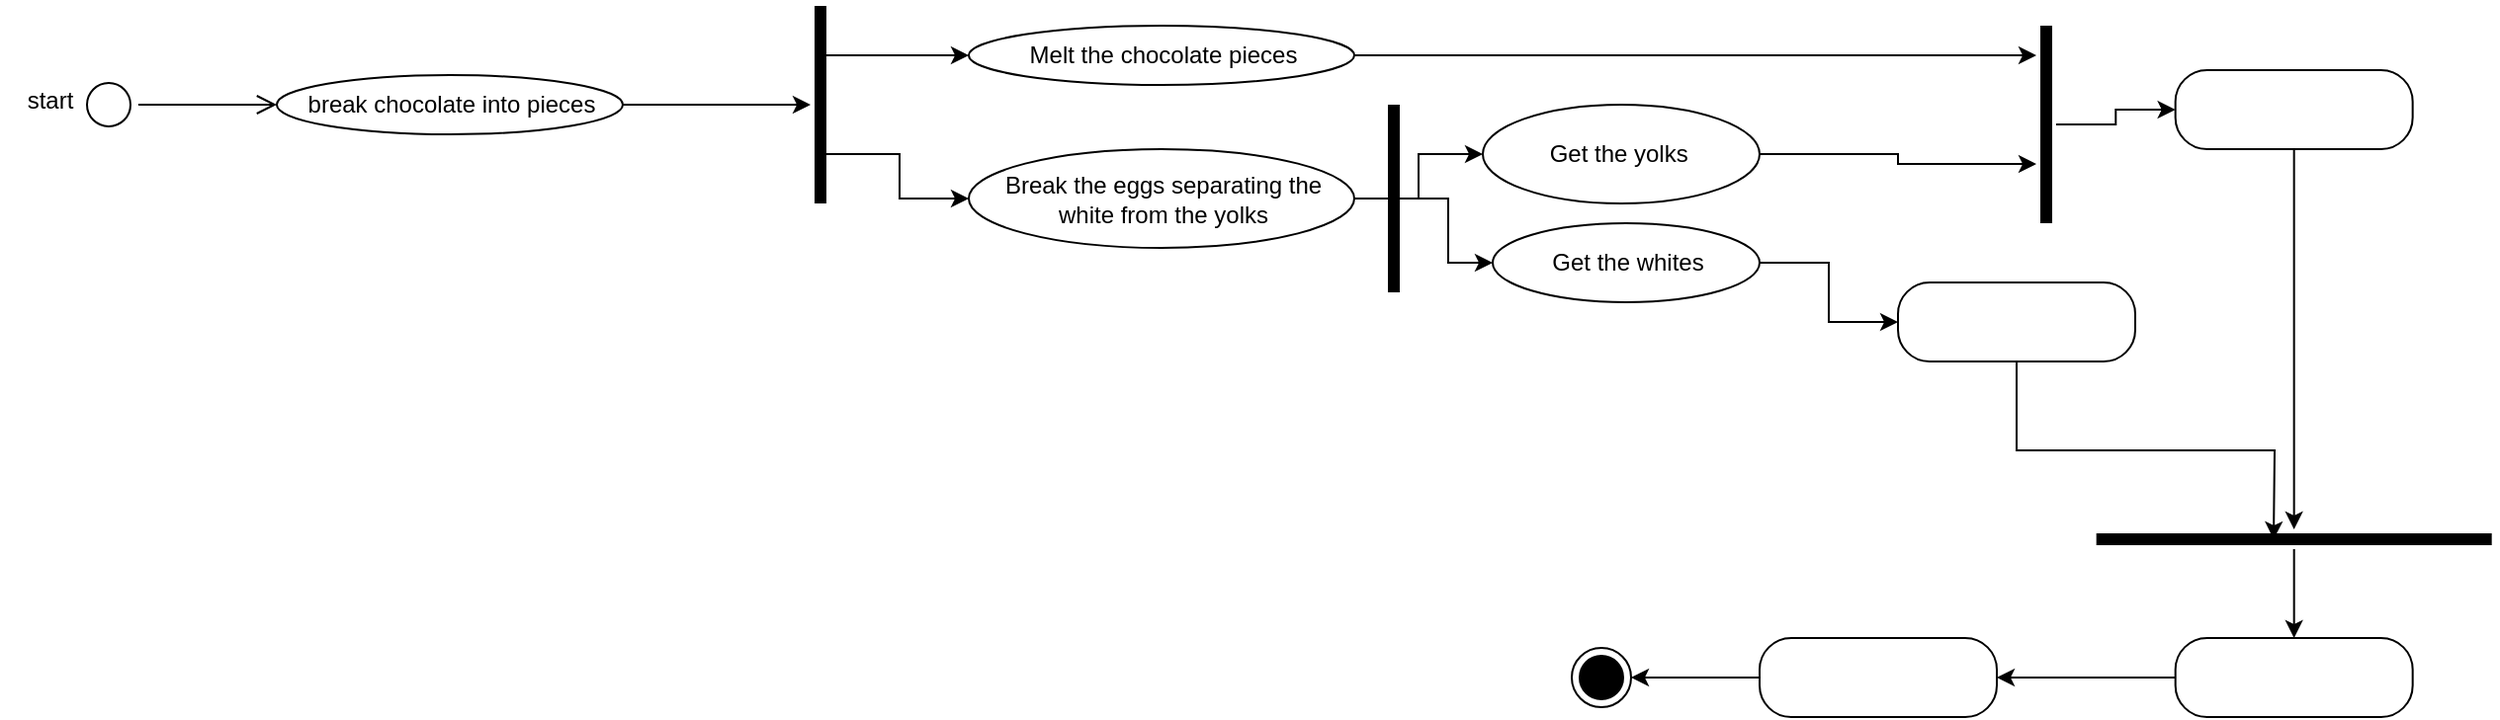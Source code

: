 <mxfile version="28.2.5">
  <diagram name="Page-1" id="KmmlbRZhbPIOCJxyonni">
    <mxGraphModel dx="1090" dy="-508" grid="1" gridSize="10" guides="1" tooltips="1" connect="1" arrows="1" fold="1" page="1" pageScale="1" pageWidth="827" pageHeight="1169" math="0" shadow="0">
      <root>
        <mxCell id="0" />
        <mxCell id="1" parent="0" />
        <mxCell id="41Hu6G0fE5x8JKcT9YE6-1" value="" style="ellipse;html=1;shape=startState;" vertex="1" parent="1">
          <mxGeometry x="390" y="2245" width="30" height="30" as="geometry" />
        </mxCell>
        <mxCell id="41Hu6G0fE5x8JKcT9YE6-2" value="" style="edgeStyle=orthogonalEdgeStyle;html=1;verticalAlign=bottom;endArrow=open;endSize=8;rounded=0;" edge="1" parent="1" source="41Hu6G0fE5x8JKcT9YE6-1" target="41Hu6G0fE5x8JKcT9YE6-5">
          <mxGeometry relative="1" as="geometry">
            <mxPoint x="490" y="2260" as="targetPoint" />
          </mxGeometry>
        </mxCell>
        <mxCell id="41Hu6G0fE5x8JKcT9YE6-3" value="start" style="text;html=1;align=center;verticalAlign=middle;resizable=0;points=[];autosize=1;strokeColor=none;fillColor=none;" vertex="1" parent="1">
          <mxGeometry x="350" y="2242.5" width="50" height="30" as="geometry" />
        </mxCell>
        <mxCell id="41Hu6G0fE5x8JKcT9YE6-4" style="edgeStyle=orthogonalEdgeStyle;rounded=0;orthogonalLoop=1;jettySize=auto;html=1;" edge="1" parent="1" source="41Hu6G0fE5x8JKcT9YE6-5" target="41Hu6G0fE5x8JKcT9YE6-10">
          <mxGeometry relative="1" as="geometry">
            <mxPoint x="750" y="2260" as="targetPoint" />
          </mxGeometry>
        </mxCell>
        <mxCell id="41Hu6G0fE5x8JKcT9YE6-5" value="break chocolate into pieces" style="ellipse;html=1;" vertex="1" parent="1">
          <mxGeometry x="490" y="2245" width="175" height="30" as="geometry" />
        </mxCell>
        <mxCell id="41Hu6G0fE5x8JKcT9YE6-6" style="edgeStyle=orthogonalEdgeStyle;rounded=0;orthogonalLoop=1;jettySize=auto;html=1;exitX=1;exitY=0.5;exitDx=0;exitDy=0;" edge="1" parent="1" source="41Hu6G0fE5x8JKcT9YE6-7">
          <mxGeometry relative="1" as="geometry">
            <mxPoint x="1380" y="2235" as="targetPoint" />
          </mxGeometry>
        </mxCell>
        <mxCell id="41Hu6G0fE5x8JKcT9YE6-7" value="Melt the chocolate pieces" style="ellipse;html=1;" vertex="1" parent="1">
          <mxGeometry x="840" y="2220" width="195" height="30" as="geometry" />
        </mxCell>
        <mxCell id="41Hu6G0fE5x8JKcT9YE6-8" style="edgeStyle=orthogonalEdgeStyle;rounded=0;orthogonalLoop=1;jettySize=auto;html=1;exitX=0.25;exitY=0.5;exitDx=0;exitDy=0;exitPerimeter=0;entryX=0;entryY=0.5;entryDx=0;entryDy=0;" edge="1" parent="1" source="41Hu6G0fE5x8JKcT9YE6-10" target="41Hu6G0fE5x8JKcT9YE6-7">
          <mxGeometry relative="1" as="geometry" />
        </mxCell>
        <mxCell id="41Hu6G0fE5x8JKcT9YE6-9" style="edgeStyle=orthogonalEdgeStyle;rounded=0;orthogonalLoop=1;jettySize=auto;html=1;exitX=0.75;exitY=0.5;exitDx=0;exitDy=0;exitPerimeter=0;entryX=0;entryY=0.5;entryDx=0;entryDy=0;" edge="1" parent="1" source="41Hu6G0fE5x8JKcT9YE6-10" target="41Hu6G0fE5x8JKcT9YE6-13">
          <mxGeometry relative="1" as="geometry">
            <mxPoint x="840" y="2285" as="targetPoint" />
          </mxGeometry>
        </mxCell>
        <mxCell id="41Hu6G0fE5x8JKcT9YE6-10" value="" style="shape=line;html=1;strokeWidth=6;strokeColor=#000000;direction=south;" vertex="1" parent="1">
          <mxGeometry x="760" y="2210" width="10" height="100" as="geometry" />
        </mxCell>
        <mxCell id="41Hu6G0fE5x8JKcT9YE6-11" style="edgeStyle=orthogonalEdgeStyle;rounded=0;orthogonalLoop=1;jettySize=auto;html=1;exitX=1;exitY=0.5;exitDx=0;exitDy=0;" edge="1" parent="1" source="41Hu6G0fE5x8JKcT9YE6-13" target="41Hu6G0fE5x8JKcT9YE6-15">
          <mxGeometry relative="1" as="geometry">
            <mxPoint x="1130" y="2285" as="targetPoint" />
          </mxGeometry>
        </mxCell>
        <mxCell id="41Hu6G0fE5x8JKcT9YE6-12" style="edgeStyle=orthogonalEdgeStyle;rounded=0;orthogonalLoop=1;jettySize=auto;html=1;entryX=0;entryY=0.5;entryDx=0;entryDy=0;" edge="1" parent="1" source="41Hu6G0fE5x8JKcT9YE6-19" target="41Hu6G0fE5x8JKcT9YE6-17">
          <mxGeometry relative="1" as="geometry">
            <Array as="points" />
          </mxGeometry>
        </mxCell>
        <mxCell id="41Hu6G0fE5x8JKcT9YE6-13" value="Break the eggs separating the&lt;div&gt;white from the yolks&lt;/div&gt;" style="ellipse;html=1;" vertex="1" parent="1">
          <mxGeometry x="840" y="2282.5" width="195" height="50" as="geometry" />
        </mxCell>
        <mxCell id="41Hu6G0fE5x8JKcT9YE6-14" style="edgeStyle=orthogonalEdgeStyle;rounded=0;orthogonalLoop=1;jettySize=auto;html=1;" edge="1" parent="1" source="41Hu6G0fE5x8JKcT9YE6-15" target="41Hu6G0fE5x8JKcT9YE6-21">
          <mxGeometry relative="1" as="geometry">
            <mxPoint x="1380" y="2260" as="targetPoint" />
            <Array as="points">
              <mxPoint x="1310" y="2285" />
              <mxPoint x="1310" y="2290" />
            </Array>
          </mxGeometry>
        </mxCell>
        <mxCell id="41Hu6G0fE5x8JKcT9YE6-15" value="Get the yolks&amp;nbsp;" style="ellipse;html=1;" vertex="1" parent="1">
          <mxGeometry x="1100" y="2260" width="140" height="50" as="geometry" />
        </mxCell>
        <mxCell id="41Hu6G0fE5x8JKcT9YE6-16" style="edgeStyle=orthogonalEdgeStyle;rounded=0;orthogonalLoop=1;jettySize=auto;html=1;exitX=1;exitY=0.5;exitDx=0;exitDy=0;" edge="1" parent="1" source="41Hu6G0fE5x8JKcT9YE6-17" target="41Hu6G0fE5x8JKcT9YE6-25">
          <mxGeometry relative="1" as="geometry">
            <mxPoint x="1370" y="2370" as="targetPoint" />
          </mxGeometry>
        </mxCell>
        <mxCell id="41Hu6G0fE5x8JKcT9YE6-17" value="Get the whites" style="ellipse;html=1;" vertex="1" parent="1">
          <mxGeometry x="1105" y="2320" width="135" height="40" as="geometry" />
        </mxCell>
        <mxCell id="41Hu6G0fE5x8JKcT9YE6-19" value="" style="shape=line;html=1;strokeWidth=6;direction=south;strokeColor=light-dark(#000000,#000000);" vertex="1" parent="1">
          <mxGeometry x="1050" y="2260" width="10" height="95" as="geometry" />
        </mxCell>
        <mxCell id="41Hu6G0fE5x8JKcT9YE6-20" style="edgeStyle=orthogonalEdgeStyle;rounded=0;orthogonalLoop=1;jettySize=auto;html=1;" edge="1" parent="1" source="41Hu6G0fE5x8JKcT9YE6-21" target="41Hu6G0fE5x8JKcT9YE6-23">
          <mxGeometry relative="1" as="geometry">
            <mxPoint x="1440" y="2285" as="targetPoint" />
          </mxGeometry>
        </mxCell>
        <mxCell id="41Hu6G0fE5x8JKcT9YE6-21" value="" style="shape=line;html=1;strokeWidth=6;direction=south;strokeColor=#000000;" vertex="1" parent="1">
          <mxGeometry x="1380" y="2220" width="10" height="100" as="geometry" />
        </mxCell>
        <mxCell id="41Hu6G0fE5x8JKcT9YE6-22" style="edgeStyle=orthogonalEdgeStyle;rounded=0;orthogonalLoop=1;jettySize=auto;html=1;exitX=0.5;exitY=1;exitDx=0;exitDy=0;" edge="1" parent="1" source="41Hu6G0fE5x8JKcT9YE6-23" target="41Hu6G0fE5x8JKcT9YE6-27">
          <mxGeometry relative="1" as="geometry">
            <mxPoint x="1510.333" y="2480" as="targetPoint" />
          </mxGeometry>
        </mxCell>
        <mxCell id="41Hu6G0fE5x8JKcT9YE6-23" value="&lt;font style=&quot;color: rgb(255, 255, 255);&quot;&gt;Add yolks to melted chocolate&lt;/font&gt;" style="rounded=1;whiteSpace=wrap;html=1;arcSize=40;" vertex="1" parent="1">
          <mxGeometry x="1450.33" y="2242.5" width="120" height="40" as="geometry" />
        </mxCell>
        <mxCell id="41Hu6G0fE5x8JKcT9YE6-24" style="edgeStyle=orthogonalEdgeStyle;rounded=0;orthogonalLoop=1;jettySize=auto;html=1;exitX=0.5;exitY=1;exitDx=0;exitDy=0;" edge="1" parent="1" source="41Hu6G0fE5x8JKcT9YE6-25">
          <mxGeometry relative="1" as="geometry">
            <mxPoint x="1500" y="2480" as="targetPoint" />
          </mxGeometry>
        </mxCell>
        <mxCell id="41Hu6G0fE5x8JKcT9YE6-25" value="&lt;font style=&quot;color: rgb(255, 255, 255);&quot;&gt;whisk the egg whites&amp;nbsp;&lt;/font&gt;" style="rounded=1;whiteSpace=wrap;html=1;arcSize=40;" vertex="1" parent="1">
          <mxGeometry x="1310" y="2350" width="120" height="40" as="geometry" />
        </mxCell>
        <mxCell id="41Hu6G0fE5x8JKcT9YE6-26" style="edgeStyle=orthogonalEdgeStyle;rounded=0;orthogonalLoop=1;jettySize=auto;html=1;" edge="1" parent="1" source="41Hu6G0fE5x8JKcT9YE6-27" target="41Hu6G0fE5x8JKcT9YE6-29">
          <mxGeometry relative="1" as="geometry">
            <mxPoint x="1510.333" y="2550" as="targetPoint" />
          </mxGeometry>
        </mxCell>
        <mxCell id="41Hu6G0fE5x8JKcT9YE6-27" value="" style="shape=line;html=1;strokeWidth=6;strokeColor=#000000;" vertex="1" parent="1">
          <mxGeometry x="1410.333" y="2475" width="200" height="10" as="geometry" />
        </mxCell>
        <mxCell id="41Hu6G0fE5x8JKcT9YE6-28" style="edgeStyle=orthogonalEdgeStyle;rounded=0;orthogonalLoop=1;jettySize=auto;html=1;" edge="1" parent="1" source="41Hu6G0fE5x8JKcT9YE6-29" target="41Hu6G0fE5x8JKcT9YE6-31">
          <mxGeometry relative="1" as="geometry">
            <mxPoint x="1300" y="2550" as="targetPoint" />
          </mxGeometry>
        </mxCell>
        <mxCell id="41Hu6G0fE5x8JKcT9YE6-29" value="&lt;font style=&quot;color: rgb(255, 255, 255);&quot;&gt;Pour into individual ramekins&lt;/font&gt;" style="rounded=1;whiteSpace=wrap;html=1;arcSize=40;" vertex="1" parent="1">
          <mxGeometry x="1450.333" y="2530" width="120" height="40" as="geometry" />
        </mxCell>
        <mxCell id="41Hu6G0fE5x8JKcT9YE6-30" style="edgeStyle=orthogonalEdgeStyle;rounded=0;orthogonalLoop=1;jettySize=auto;html=1;" edge="1" parent="1" source="41Hu6G0fE5x8JKcT9YE6-31" target="41Hu6G0fE5x8JKcT9YE6-32">
          <mxGeometry relative="1" as="geometry">
            <mxPoint x="1160" y="2550" as="targetPoint" />
          </mxGeometry>
        </mxCell>
        <mxCell id="41Hu6G0fE5x8JKcT9YE6-31" value="&lt;font style=&quot;color: rgb(255, 255, 255);&quot;&gt;Chill for at least 3 hours&lt;/font&gt;" style="rounded=1;whiteSpace=wrap;html=1;arcSize=40;" vertex="1" parent="1">
          <mxGeometry x="1240" y="2530" width="120" height="40" as="geometry" />
        </mxCell>
        <mxCell id="41Hu6G0fE5x8JKcT9YE6-32" value="" style="ellipse;html=1;shape=endState;fillColor=#000000;strokeColor=#000000;" vertex="1" parent="1">
          <mxGeometry x="1145" y="2535" width="30" height="30" as="geometry" />
        </mxCell>
      </root>
    </mxGraphModel>
  </diagram>
</mxfile>
